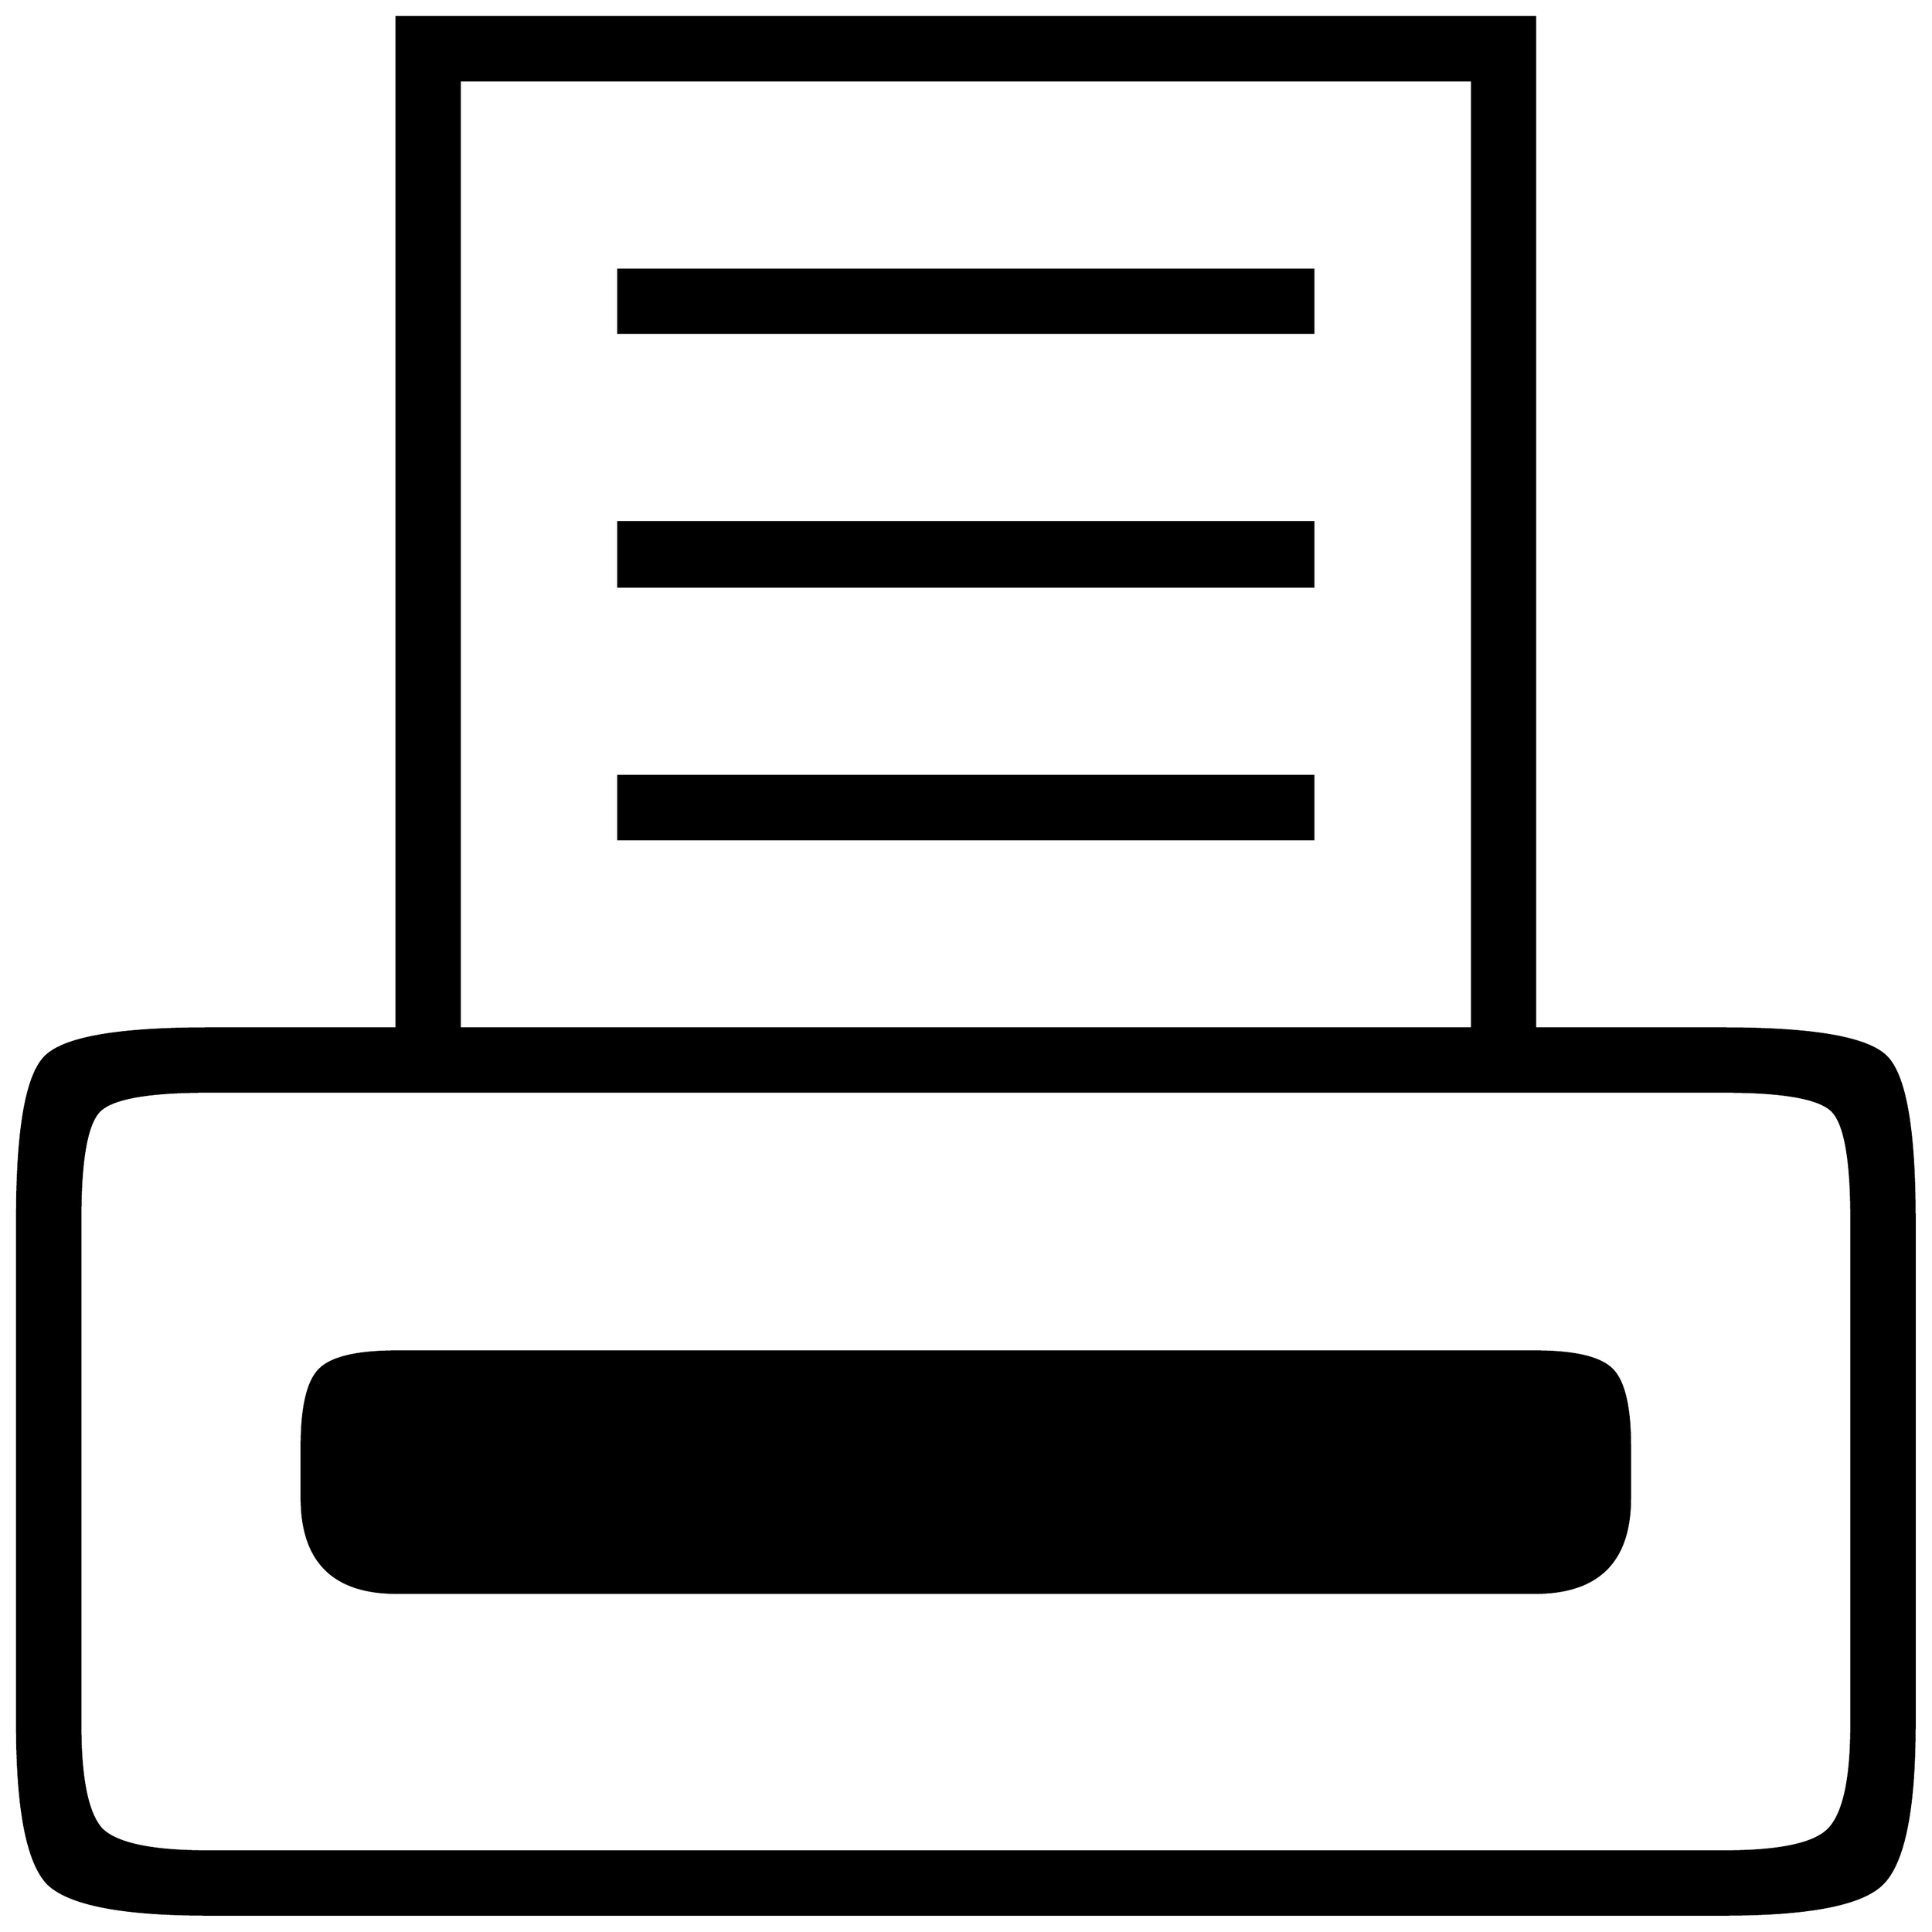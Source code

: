 


\begin{tikzpicture}[y=0.80pt, x=0.80pt, yscale=-1.0, xscale=1.0, inner sep=0pt, outer sep=0pt]
\begin{scope}[shift={(100.0,1864.0)},nonzero rule]
  \path[draw=.,fill=.,line width=1.600pt] (1653.0,-148.0) ..
    controls (1653.0,-82.0) and (1644.667,-40.667) .. (1628.0,-24.0)
    .. controls (1612.0,-8.0) and (1571.0,0.0) .. (1505.0,0.0)
    -- (321.0,0.0) .. controls (255.0,0.0) and (213.667,-8.0) ..
    (197.0,-24.0) .. controls (181.0,-40.667) and (173.0,-82.0) ..
    (173.0,-148.0) -- (173.0,-543.0) .. controls (173.0,-612.333)
    and (180.333,-654.333) .. (195.0,-669.0) .. controls
    (209.667,-683.667) and (251.667,-691.0) .. (321.0,-691.0) --
    (469.0,-691.0) -- (469.0,-1480.0) -- (1357.0,-1480.0) --
    (1357.0,-691.0) -- (1505.0,-691.0) .. controls
    (1574.333,-691.0) and (1616.333,-683.667) .. (1631.0,-669.0) ..
    controls (1645.667,-654.333) and (1653.0,-612.333) ..
    (1653.0,-543.0) -- (1653.0,-148.0) -- cycle(1308.0,-691.0)
    -- (1308.0,-1431.0) -- (518.0,-1431.0) -- (518.0,-691.0) --
    (1308.0,-691.0) -- cycle(1604.0,-148.0) -- (1604.0,-543.0)
    .. controls (1604.0,-589.0) and (1599.0,-617.0) ..
    (1589.0,-627.0) .. controls (1579.0,-637.0) and
    (1551.0,-642.0) .. (1505.0,-642.0) -- (321.0,-642.0) ..
    controls (275.0,-642.0) and (247.0,-637.0) .. (237.0,-627.0)
    .. controls (227.0,-617.0) and (222.0,-589.0) ..
    (222.0,-543.0) -- (222.0,-148.0) .. controls (222.0,-105.333)
    and (227.667,-78.0) .. (239.0,-66.0) .. controls (251.0,-54.667)
    and (278.333,-49.0) .. (321.0,-49.0) -- (1505.0,-49.0) ..
    controls (1547.667,-49.0) and (1574.667,-54.667) .. (1586.0,-66.0)
    .. controls (1598.0,-78.0) and (1604.0,-105.333) ..
    (1604.0,-148.0) -- cycle(1184.0,-1234.0) -- (642.0,-1234.0)
    -- (642.0,-1283.0) -- (1184.0,-1283.0) -- (1184.0,-1234.0)
    -- cycle(1184.0,-1036.0) -- (642.0,-1036.0) --
    (642.0,-1086.0) -- (1184.0,-1086.0) -- (1184.0,-1036.0) --
    cycle(1184.0,-839.0) -- (642.0,-839.0) -- (642.0,-888.0) --
    (1184.0,-888.0) -- (1184.0,-839.0) -- cycle(1431.0,-325.0)
    .. controls (1431.0,-275.667) and (1406.333,-251.0) ..
    (1357.0,-251.0) -- (469.0,-251.0) .. controls (419.667,-251.0)
    and (395.0,-275.667) .. (395.0,-325.0) -- (395.0,-365.0) ..
    controls (395.0,-395.667) and (399.667,-415.667) .. (409.0,-425.0)
    .. controls (418.333,-434.333) and (438.333,-439.0) ..
    (469.0,-439.0) -- (1357.0,-439.0) .. controls
    (1387.667,-439.0) and (1407.667,-434.333) .. (1417.0,-425.0) ..
    controls (1426.333,-415.667) and (1431.0,-395.667) ..
    (1431.0,-365.0) -- (1431.0,-325.0) -- cycle;
\end{scope}

\end{tikzpicture}

